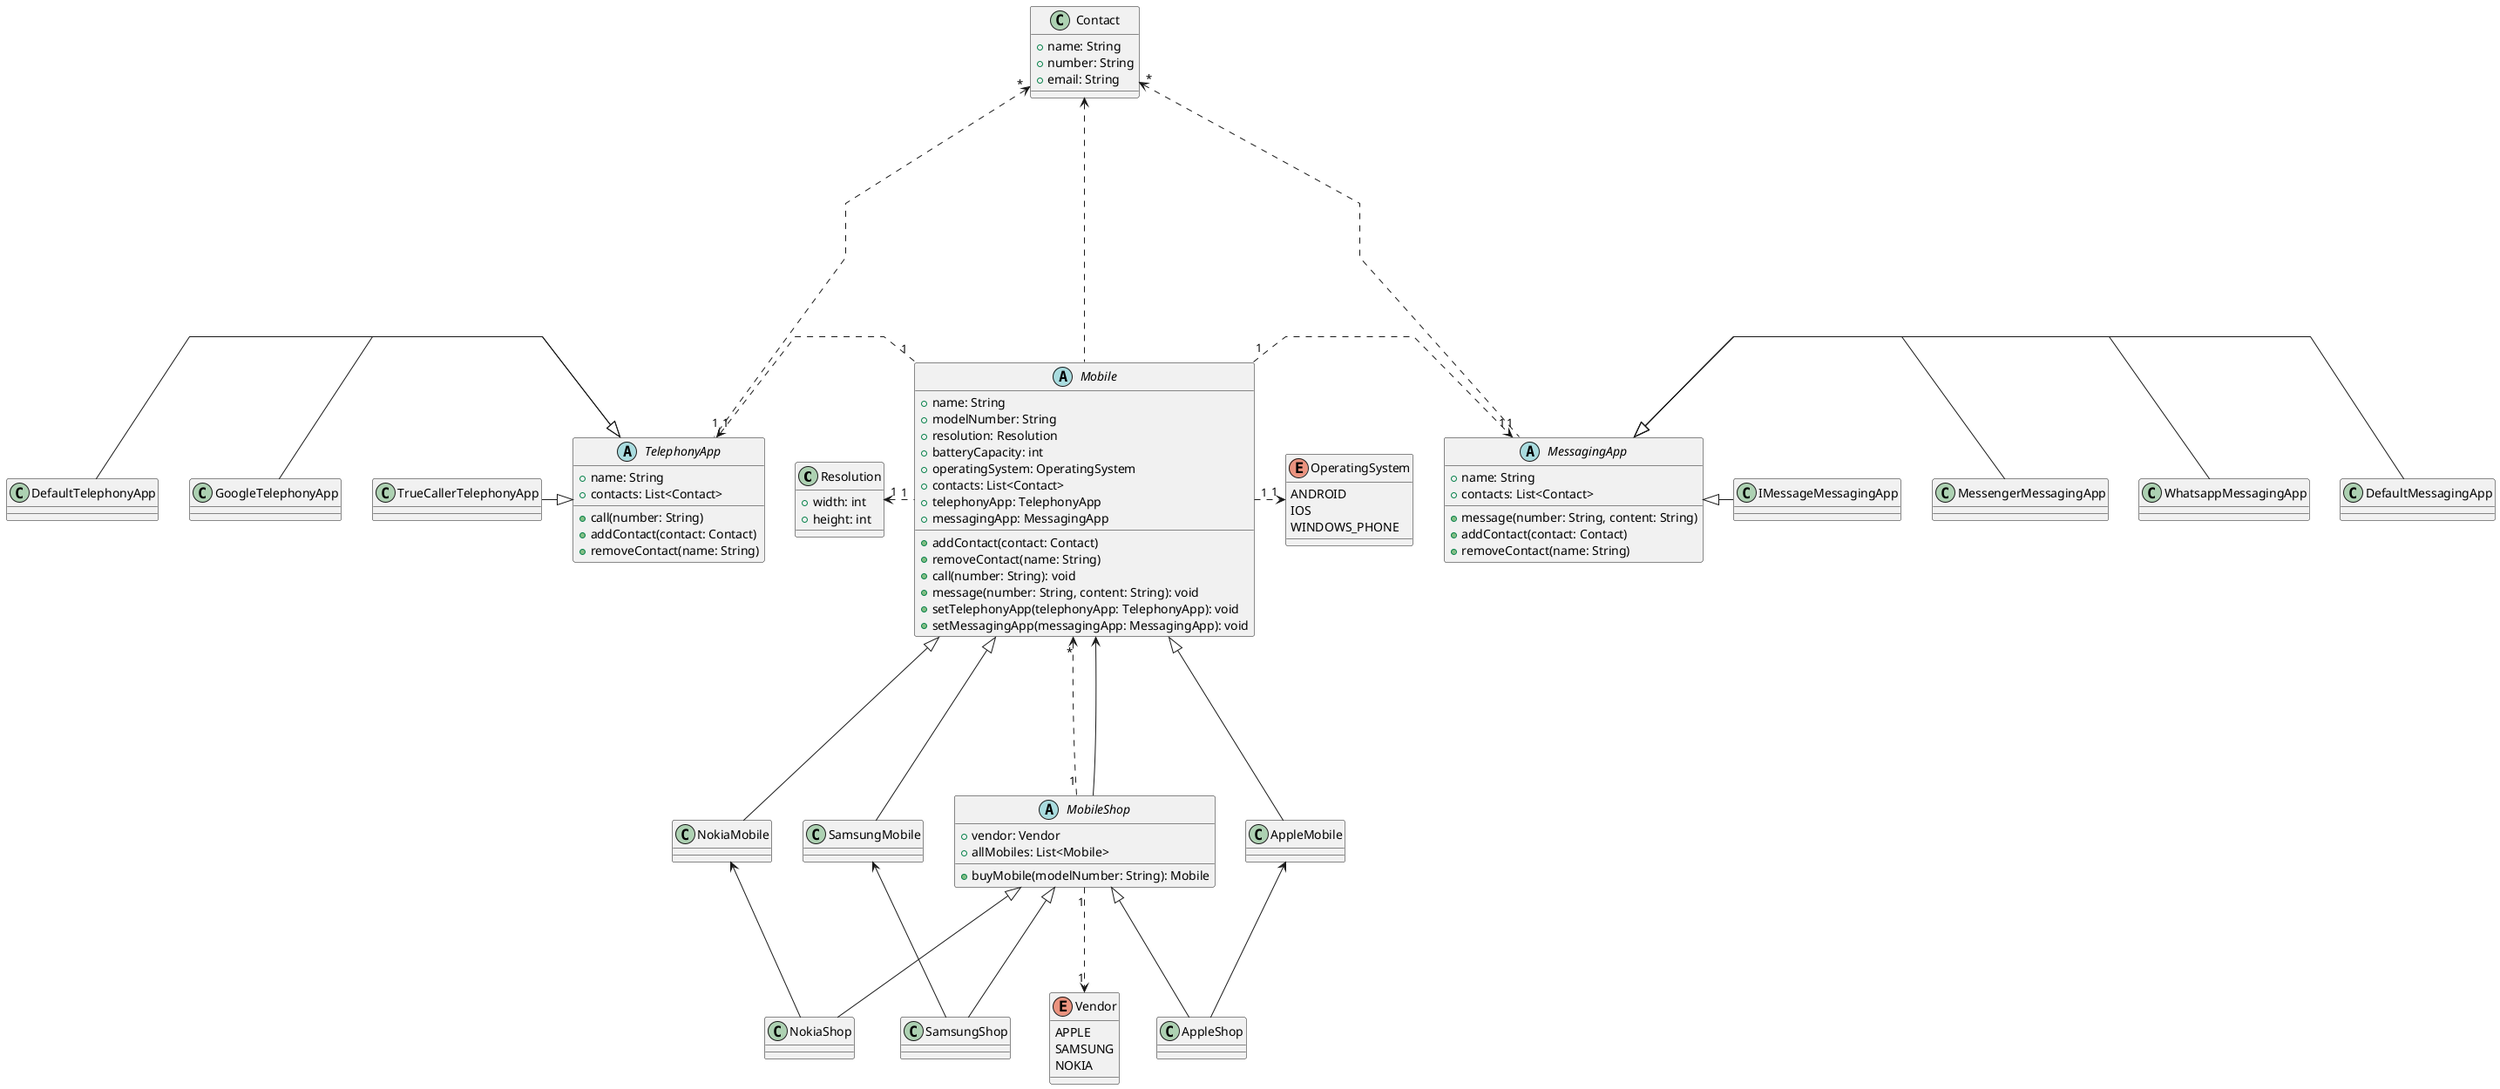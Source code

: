 @startuml
skinparam linetype polyline

class Resolution {
    + width: int
    + height: int
}

enum OperatingSystem {
    ANDROID
    IOS
    WINDOWS_PHONE
}

class Contact {
    + name: String
    + number: String
    + email: String
}

abstract class TelephonyApp {
    + name: String
    + contacts: List<Contact>

    + call(number: String)
    + addContact(contact: Contact)
    + removeContact(name: String)
}

TelephonyApp "1" ...up...> "*" Contact
DefaultTelephonyApp -right-|> TelephonyApp
GoogleTelephonyApp -right-|> TelephonyApp
TrueCallerTelephonyApp -right-|> TelephonyApp

abstract class MessagingApp {
    + name: String
    + contacts: List<Contact>

    + message(number: String, content: String)
    + addContact(contact: Contact)
    + removeContact(name: String)
}

 MessagingApp "1" ..up.> "*" Contact
 DefaultMessagingApp -left-|> MessagingApp
 WhatsappMessagingApp -left-|> MessagingApp
 MessengerMessagingApp -left-|> MessagingApp
 IMessageMessagingApp -left-|> MessagingApp

abstract class Mobile {
    + name: String
    + modelNumber: String
    + resolution: Resolution
    + batteryCapacity: int
    + operatingSystem: OperatingSystem
    + contacts: List<Contact>
    + telephonyApp: TelephonyApp
    + messagingApp: MessagingApp

    + addContact(contact: Contact)
    + removeContact(name: String)
    + call(number: String): void
    + message(number: String, content: String): void
    + setTelephonyApp(telephonyApp: TelephonyApp): void
    + setMessagingApp(messagingApp: MessagingApp): void
}

SamsungMobile --up--|> Mobile
AppleMobile --up--|> Mobile
NokiaMobile --up--|> Mobile


Mobile ..up..> Contact
Mobile "1" ..left..> "1" Resolution
Mobile "1" ..right..> "1" OperatingSystem
Mobile "1" ..left..> "1" TelephonyApp
Mobile "1" ..right..> "1" MessagingApp

enum Vendor {
    APPLE
    SAMSUNG
    NOKIA
}

abstract class MobileShop {
    + vendor: Vendor
    + allMobiles: List<Mobile>

    + buyMobile(modelNumber: String): Mobile
}
MobileShop "1"...> "1" Vendor
MobileShop "1"..up..> "*" Mobile
MobileShop --up-> Mobile
SamsungShop --up-|> MobileShop
SamsungShop --up-> SamsungMobile
AppleShop --up-|> MobileShop
AppleShop --up-> AppleMobile
NokiaShop --up-|> MobileShop
NokiaShop --up-> NokiaMobile

@enduml